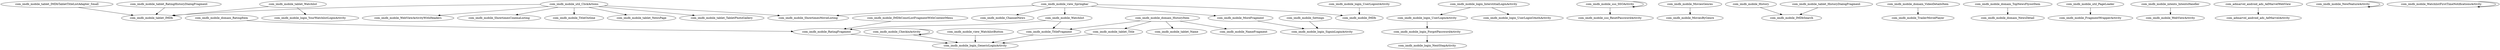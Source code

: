 digraph G {
com_imdb_mobile_CheckinActivity -> com_imdb_mobile_login_GenericLoginActivity;
com_imdb_mobile_CheckinActivity -> com_imdb_mobile_CheckinActivity;
com_imdb_mobile_util_ClickActions -> com_imdb_mobile_tablet_IMDb;
com_imdb_mobile_util_ClickActions -> com_imdb_mobile_tablet_NewsPage;
com_imdb_mobile_util_ClickActions -> com_imdb_mobile_tablet_TabletPhotoGallery;
com_imdb_mobile_util_ClickActions -> com_imdb_mobile_ShowtimesMovieListing;
com_imdb_mobile_util_ClickActions -> com_imdb_mobile_WebViewActivityWithHeaders;
com_imdb_mobile_util_ClickActions -> com_imdb_mobile_ShowtimesCinemaListing;
com_imdb_mobile_util_ClickActions -> com_imdb_mobile_TitleOutline;
com_imdb_mobile_Settings -> com_imdb_mobile_login_SigninLoginActivity;
com_imdb_mobile_MoreFragment -> com_imdb_mobile_login_SigninLoginActivity;
com_imdb_mobile_tablet_Watchlist -> com_imdb_mobile_tablet_IMDb;
com_imdb_mobile_tablet_Watchlist -> com_imdb_mobile_login_YourWatchlistLoginActivity;
com_imdb_mobile_login_UserLoginActivity -> com_imdb_mobile_login_ForgotPasswordActivity;
com_imdb_mobile_tablet_IMDbTabletTitleListAdapter_Small -> com_imdb_mobile_tablet_IMDb;
com_imdb_mobile_sso_SSOActivity -> com_imdb_mobile_sso_ResetPasswordActivity;
com_imdb_mobile_sso_SSOActivity -> com_imdb_mobile_sso_SSOActivity;
com_imdb_mobile_view_WatchlistButton -> com_imdb_mobile_login_GenericLoginActivity;
com_imdb_mobile_login_ForgotPasswordActivity -> com_imdb_mobile_login_NextStepActivity;
com_imdb_mobile_MoviesGenres -> com_imdb_mobile_MoviesByGenre;
com_imdb_mobile_domain_HistoryItem -> com_imdb_mobile_TitleFragment;
com_imdb_mobile_domain_HistoryItem -> com_imdb_mobile_tablet_Title;
com_imdb_mobile_domain_HistoryItem -> com_imdb_mobile_NameFragment;
com_imdb_mobile_domain_HistoryItem -> com_imdb_mobile_tablet_Name;
com_imdb_mobile_History -> com_imdb_mobile_IMDbSearch;
com_imdb_mobile_tablet_RatingHistoryDialogFragment -> com_imdb_mobile_tablet_IMDb;
com_imdb_mobile_login_InterstitialLoginActivity -> com_imdb_mobile_login_UserLoginActivity;
com_imdb_mobile_login_InterstitialLoginActivity -> com_imdb_mobile_login_UserLoginOAuthActivity;
com_imdb_mobile_view_Springbar -> com_imdb_mobile_IMDb;
com_imdb_mobile_view_Springbar -> com_imdb_mobile_ShowtimesMovieListing;
com_imdb_mobile_view_Springbar -> com_imdb_mobile_ChannelNews;
com_imdb_mobile_view_Springbar -> com_imdb_mobile_Watchlist;
com_imdb_mobile_view_Springbar -> com_imdb_mobile_MoreFragment;
com_imdb_mobile_domain_VideoDetailsItem -> com_imdb_mobile_TrailerMoviePlayer;
com_imdb_mobile_domain_RatingItem -> com_imdb_mobile_RatingFragment;
com_imdb_mobile_domain_TopNewsFlyoutItem -> com_imdb_mobile_domain_NewsDetail;
com_imdb_mobile_tablet_Title -> com_imdb_mobile_login_GenericLoginActivity;
com_imdb_mobile_tablet_HistoryDialogFragment -> com_imdb_mobile_IMDbSearch;
com_imdb_mobile_util_PageLoader -> com_imdb_mobile_FragmentWrapperActivity;
com_imdb_mobile_Watchlist -> com_imdb_mobile_TitleFragment;
com_imdb_mobile_Watchlist -> com_imdb_mobile_RatingFragment;
com_imdb_mobile_login_UserLogoutActivity -> com_imdb_mobile_IMDb;
com_imdb_mobile_intents_IntentsHandler -> com_imdb_mobile_WebViewActivity;
com_admarvel_android_ads_AdMarvelWebView -> com_admarvel_android_ads_AdMarvelActivity;
com_imdb_mobile_RatingFragment -> com_imdb_mobile_login_GenericLoginActivity;
com_imdb_mobile_IMDbConstListFragmentWithContextMenu -> com_imdb_mobile_RatingFragment;
com_imdb_mobile_TitleFragment -> com_imdb_mobile_login_GenericLoginActivity;
com_imdb_mobile_NewFeatureActivity -> com_imdb_mobile_NewFeatureActivity;
com_imdb_mobile_WatchlistFirstTimeNotificationsActivity -> com_imdb_mobile_WatchlistFirstTimeNotificationsActivity;
}